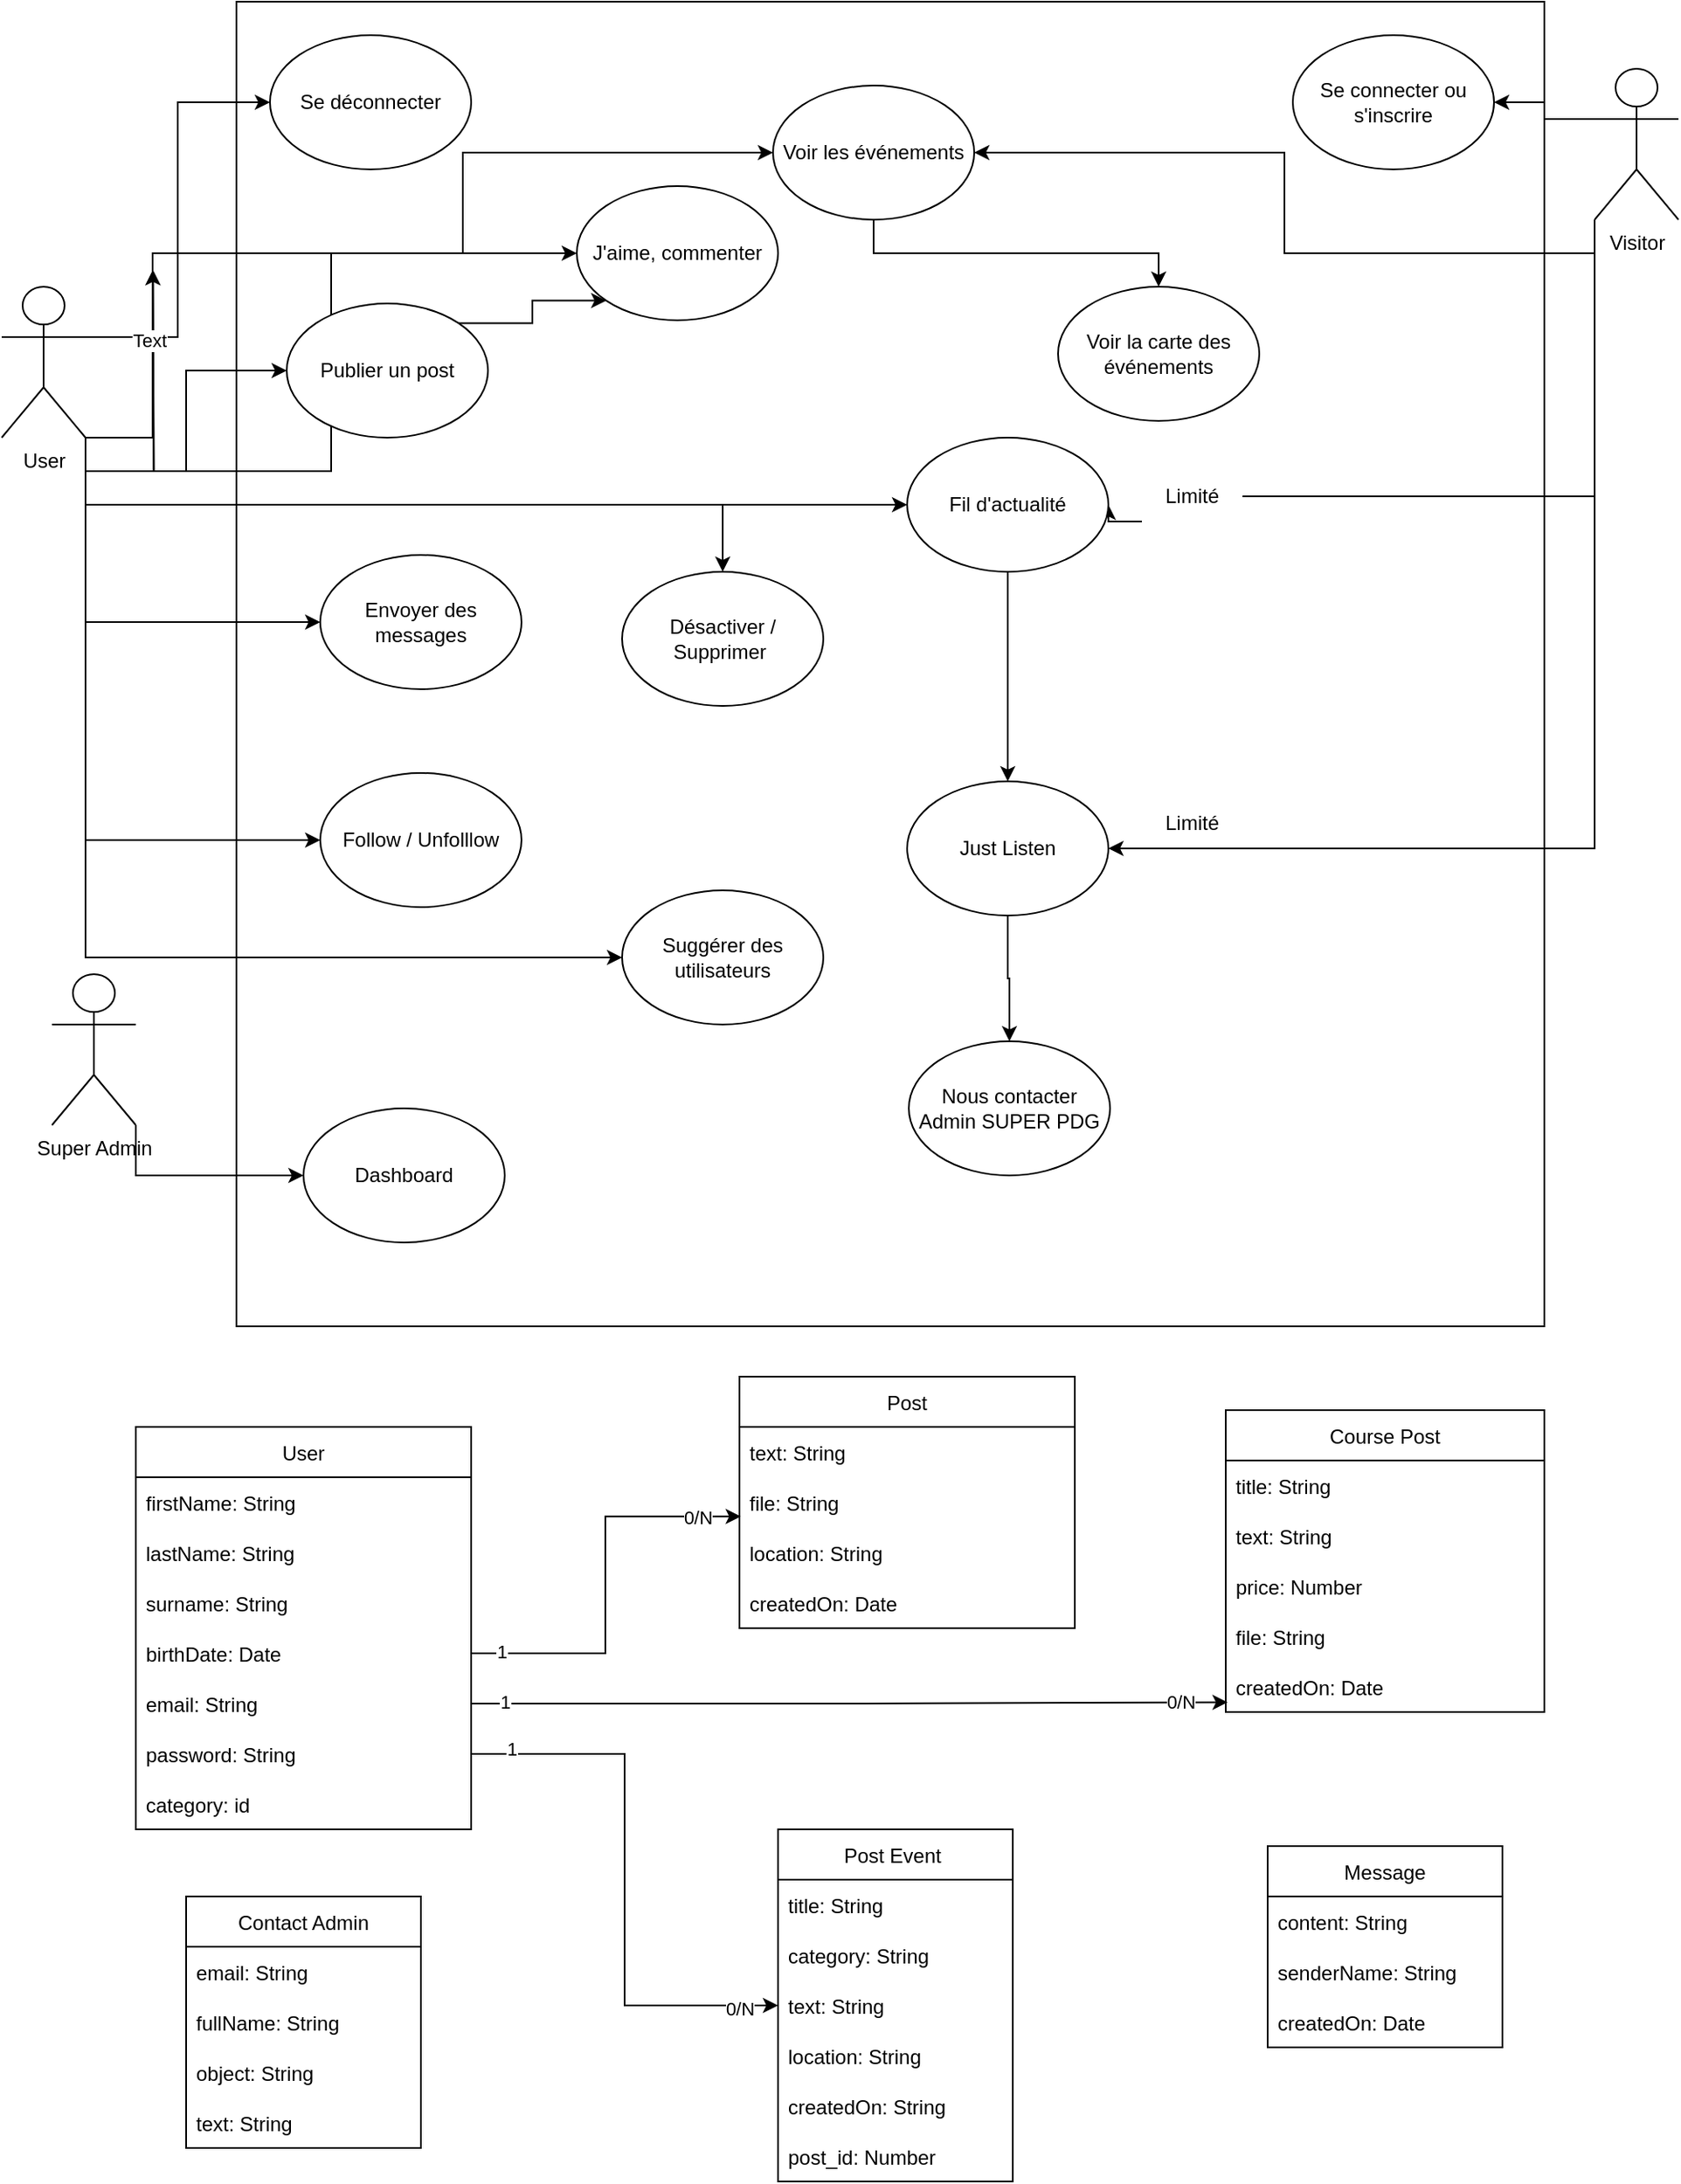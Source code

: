 <mxfile version="15.6.6" type="github">
  <diagram id="8-YyJWkjwbhw6azQE4Ks" name="Page-1">
    <mxGraphModel dx="1038" dy="579" grid="1" gridSize="10" guides="1" tooltips="1" connect="1" arrows="1" fold="1" page="1" pageScale="1" pageWidth="827" pageHeight="1169" math="0" shadow="0">
      <root>
        <mxCell id="0" />
        <mxCell id="1" parent="0" />
        <mxCell id="t8kMIJkYFqxzs-BZw5a5-2" value="" style="rounded=0;whiteSpace=wrap;html=1;fontColor=default;strokeColor=default;fillColor=default;" parent="1" vertex="1">
          <mxGeometry x="150" y="80" width="780" height="790" as="geometry" />
        </mxCell>
        <mxCell id="t8kMIJkYFqxzs-BZw5a5-18" style="edgeStyle=orthogonalEdgeStyle;rounded=0;orthogonalLoop=1;jettySize=auto;html=1;exitX=0;exitY=0.333;exitDx=0;exitDy=0;exitPerimeter=0;entryX=1;entryY=0.5;entryDx=0;entryDy=0;fontColor=default;" parent="1" source="t8kMIJkYFqxzs-BZw5a5-5" target="t8kMIJkYFqxzs-BZw5a5-14" edge="1">
          <mxGeometry relative="1" as="geometry" />
        </mxCell>
        <mxCell id="t8kMIJkYFqxzs-BZw5a5-23" style="edgeStyle=orthogonalEdgeStyle;rounded=0;orthogonalLoop=1;jettySize=auto;html=1;exitX=0;exitY=1;exitDx=0;exitDy=0;exitPerimeter=0;entryX=1;entryY=0.5;entryDx=0;entryDy=0;fontColor=default;" parent="1" source="t8kMIJkYFqxzs-BZw5a5-5" target="t8kMIJkYFqxzs-BZw5a5-21" edge="1">
          <mxGeometry relative="1" as="geometry" />
        </mxCell>
        <mxCell id="t8kMIJkYFqxzs-BZw5a5-37" style="edgeStyle=orthogonalEdgeStyle;rounded=0;orthogonalLoop=1;jettySize=auto;html=1;exitX=0;exitY=1;exitDx=0;exitDy=0;exitPerimeter=0;entryX=1;entryY=0.5;entryDx=0;entryDy=0;labelBackgroundColor=default;fontColor=default;strokeColor=default;startArrow=none;" parent="1" source="t8kMIJkYFqxzs-BZw5a5-39" target="t8kMIJkYFqxzs-BZw5a5-34" edge="1">
          <mxGeometry relative="1" as="geometry" />
        </mxCell>
        <mxCell id="t8kMIJkYFqxzs-BZw5a5-51" style="edgeStyle=orthogonalEdgeStyle;rounded=0;orthogonalLoop=1;jettySize=auto;html=1;exitX=0;exitY=1;exitDx=0;exitDy=0;exitPerimeter=0;entryX=1;entryY=0.5;entryDx=0;entryDy=0;labelBackgroundColor=default;fontColor=default;strokeColor=default;" parent="1" source="t8kMIJkYFqxzs-BZw5a5-5" target="t8kMIJkYFqxzs-BZw5a5-46" edge="1">
          <mxGeometry relative="1" as="geometry" />
        </mxCell>
        <mxCell id="t8kMIJkYFqxzs-BZw5a5-5" value="Visitor&lt;br&gt;" style="shape=umlActor;verticalLabelPosition=bottom;verticalAlign=top;html=1;outlineConnect=0;fontColor=default;strokeColor=default;fillColor=default;" parent="1" vertex="1">
          <mxGeometry x="960" y="120" width="50" height="90" as="geometry" />
        </mxCell>
        <mxCell id="t8kMIJkYFqxzs-BZw5a5-17" style="edgeStyle=orthogonalEdgeStyle;rounded=0;orthogonalLoop=1;jettySize=auto;html=1;exitX=1;exitY=0.333;exitDx=0;exitDy=0;exitPerimeter=0;entryX=0;entryY=0.5;entryDx=0;entryDy=0;fontColor=default;" parent="1" source="t8kMIJkYFqxzs-BZw5a5-6" target="t8kMIJkYFqxzs-BZw5a5-7" edge="1">
          <mxGeometry relative="1" as="geometry" />
        </mxCell>
        <mxCell id="t8kMIJkYFqxzs-BZw5a5-20" style="edgeStyle=orthogonalEdgeStyle;rounded=0;orthogonalLoop=1;jettySize=auto;html=1;exitX=1;exitY=1;exitDx=0;exitDy=0;exitPerimeter=0;entryX=0;entryY=0.5;entryDx=0;entryDy=0;fontColor=default;" parent="1" source="t8kMIJkYFqxzs-BZw5a5-6" target="t8kMIJkYFqxzs-BZw5a5-19" edge="1">
          <mxGeometry relative="1" as="geometry" />
        </mxCell>
        <mxCell id="t8kMIJkYFqxzs-BZw5a5-22" style="edgeStyle=orthogonalEdgeStyle;rounded=0;orthogonalLoop=1;jettySize=auto;html=1;exitX=1;exitY=1;exitDx=0;exitDy=0;exitPerimeter=0;fontColor=default;strokeColor=default;labelBackgroundColor=default;" parent="1" source="t8kMIJkYFqxzs-BZw5a5-6" target="t8kMIJkYFqxzs-BZw5a5-21" edge="1">
          <mxGeometry relative="1" as="geometry">
            <Array as="points">
              <mxPoint x="100" y="230" />
              <mxPoint x="285" y="230" />
              <mxPoint x="285" y="170" />
            </Array>
          </mxGeometry>
        </mxCell>
        <mxCell id="t8kMIJkYFqxzs-BZw5a5-25" style="edgeStyle=orthogonalEdgeStyle;rounded=0;orthogonalLoop=1;jettySize=auto;html=1;exitX=1;exitY=1;exitDx=0;exitDy=0;exitPerimeter=0;labelBackgroundColor=default;fontColor=default;strokeColor=default;" parent="1" source="t8kMIJkYFqxzs-BZw5a5-6" edge="1">
          <mxGeometry relative="1" as="geometry">
            <mxPoint x="100.176" y="240" as="targetPoint" />
          </mxGeometry>
        </mxCell>
        <mxCell id="t8kMIJkYFqxzs-BZw5a5-32" style="edgeStyle=orthogonalEdgeStyle;rounded=0;orthogonalLoop=1;jettySize=auto;html=1;exitX=1;exitY=1;exitDx=0;exitDy=0;exitPerimeter=0;entryX=0;entryY=0.5;entryDx=0;entryDy=0;labelBackgroundColor=default;fontColor=default;strokeColor=default;" parent="1" source="t8kMIJkYFqxzs-BZw5a5-6" target="t8kMIJkYFqxzs-BZw5a5-31" edge="1">
          <mxGeometry relative="1" as="geometry" />
        </mxCell>
        <mxCell id="t8kMIJkYFqxzs-BZw5a5-33" style="edgeStyle=orthogonalEdgeStyle;rounded=0;orthogonalLoop=1;jettySize=auto;html=1;exitX=1;exitY=1;exitDx=0;exitDy=0;exitPerimeter=0;labelBackgroundColor=default;fontColor=default;strokeColor=default;" parent="1" source="t8kMIJkYFqxzs-BZw5a5-6" target="t8kMIJkYFqxzs-BZw5a5-27" edge="1">
          <mxGeometry relative="1" as="geometry" />
        </mxCell>
        <mxCell id="t8kMIJkYFqxzs-BZw5a5-35" style="edgeStyle=orthogonalEdgeStyle;rounded=0;orthogonalLoop=1;jettySize=auto;html=1;exitX=1;exitY=1;exitDx=0;exitDy=0;exitPerimeter=0;labelBackgroundColor=default;fontColor=default;strokeColor=default;" parent="1" source="t8kMIJkYFqxzs-BZw5a5-6" edge="1">
          <mxGeometry relative="1" as="geometry">
            <mxPoint x="100.176" y="240" as="targetPoint" />
          </mxGeometry>
        </mxCell>
        <mxCell id="t8kMIJkYFqxzs-BZw5a5-49" value="Text" style="edgeLabel;html=1;align=center;verticalAlign=middle;resizable=0;points=[];fontColor=default;" parent="t8kMIJkYFqxzs-BZw5a5-35" vertex="1" connectable="0">
          <mxGeometry x="0.531" y="3" relative="1" as="geometry">
            <mxPoint as="offset" />
          </mxGeometry>
        </mxCell>
        <mxCell id="t8kMIJkYFqxzs-BZw5a5-38" style="edgeStyle=orthogonalEdgeStyle;rounded=0;orthogonalLoop=1;jettySize=auto;html=1;exitX=1;exitY=1;exitDx=0;exitDy=0;exitPerimeter=0;entryX=0;entryY=0.5;entryDx=0;entryDy=0;labelBackgroundColor=default;fontColor=default;strokeColor=default;" parent="1" source="t8kMIJkYFqxzs-BZw5a5-6" target="t8kMIJkYFqxzs-BZw5a5-34" edge="1">
          <mxGeometry relative="1" as="geometry" />
        </mxCell>
        <mxCell id="t8kMIJkYFqxzs-BZw5a5-48" style="edgeStyle=orthogonalEdgeStyle;rounded=0;orthogonalLoop=1;jettySize=auto;html=1;exitX=1;exitY=1;exitDx=0;exitDy=0;exitPerimeter=0;entryX=0;entryY=0.5;entryDx=0;entryDy=0;labelBackgroundColor=default;fontColor=default;strokeColor=default;" parent="1" source="t8kMIJkYFqxzs-BZw5a5-6" target="t8kMIJkYFqxzs-BZw5a5-43" edge="1">
          <mxGeometry relative="1" as="geometry" />
        </mxCell>
        <mxCell id="t8kMIJkYFqxzs-BZw5a5-54" style="edgeStyle=orthogonalEdgeStyle;rounded=0;orthogonalLoop=1;jettySize=auto;html=1;exitX=1;exitY=1;exitDx=0;exitDy=0;exitPerimeter=0;entryX=0.5;entryY=0;entryDx=0;entryDy=0;labelBackgroundColor=default;fontColor=default;strokeColor=default;" parent="1" source="t8kMIJkYFqxzs-BZw5a5-6" target="t8kMIJkYFqxzs-BZw5a5-45" edge="1">
          <mxGeometry relative="1" as="geometry" />
        </mxCell>
        <mxCell id="t8kMIJkYFqxzs-BZw5a5-55" style="edgeStyle=orthogonalEdgeStyle;rounded=0;orthogonalLoop=1;jettySize=auto;html=1;exitX=1;exitY=1;exitDx=0;exitDy=0;exitPerimeter=0;entryX=0;entryY=0.5;entryDx=0;entryDy=0;labelBackgroundColor=default;fontColor=default;strokeColor=default;" parent="1" source="t8kMIJkYFqxzs-BZw5a5-6" target="t8kMIJkYFqxzs-BZw5a5-47" edge="1">
          <mxGeometry relative="1" as="geometry" />
        </mxCell>
        <mxCell id="t8kMIJkYFqxzs-BZw5a5-6" value="User" style="shape=umlActor;verticalLabelPosition=bottom;verticalAlign=top;html=1;outlineConnect=0;fontColor=default;strokeColor=default;fillColor=default;" parent="1" vertex="1">
          <mxGeometry x="10" y="250" width="50" height="90" as="geometry" />
        </mxCell>
        <mxCell id="t8kMIJkYFqxzs-BZw5a5-7" value="Se déconnecter" style="ellipse;whiteSpace=wrap;html=1;fontColor=default;strokeColor=default;fillColor=default;" parent="1" vertex="1">
          <mxGeometry x="170" y="100" width="120" height="80" as="geometry" />
        </mxCell>
        <mxCell id="t8kMIJkYFqxzs-BZw5a5-53" style="edgeStyle=orthogonalEdgeStyle;rounded=0;orthogonalLoop=1;jettySize=auto;html=1;exitX=1;exitY=1;exitDx=0;exitDy=0;exitPerimeter=0;entryX=0;entryY=0.5;entryDx=0;entryDy=0;labelBackgroundColor=default;fontColor=default;strokeColor=default;" parent="1" source="t8kMIJkYFqxzs-BZw5a5-10" target="t8kMIJkYFqxzs-BZw5a5-41" edge="1">
          <mxGeometry relative="1" as="geometry" />
        </mxCell>
        <mxCell id="t8kMIJkYFqxzs-BZw5a5-10" value="Super Admin" style="shape=umlActor;verticalLabelPosition=bottom;verticalAlign=top;html=1;outlineConnect=0;fontColor=default;strokeColor=default;fillColor=default;" parent="1" vertex="1">
          <mxGeometry x="40" y="660" width="50" height="90" as="geometry" />
        </mxCell>
        <mxCell id="t8kMIJkYFqxzs-BZw5a5-14" value="Se connecter ou s&#39;inscrire" style="ellipse;whiteSpace=wrap;html=1;fontColor=default;strokeColor=default;fillColor=default;" parent="1" vertex="1">
          <mxGeometry x="780" y="100" width="120" height="80" as="geometry" />
        </mxCell>
        <mxCell id="t8kMIJkYFqxzs-BZw5a5-42" style="edgeStyle=orthogonalEdgeStyle;rounded=0;orthogonalLoop=1;jettySize=auto;html=1;exitX=1;exitY=0;exitDx=0;exitDy=0;entryX=0;entryY=1;entryDx=0;entryDy=0;labelBackgroundColor=default;fontColor=default;strokeColor=default;" parent="1" source="t8kMIJkYFqxzs-BZw5a5-19" target="t8kMIJkYFqxzs-BZw5a5-27" edge="1">
          <mxGeometry relative="1" as="geometry" />
        </mxCell>
        <mxCell id="t8kMIJkYFqxzs-BZw5a5-19" value="Publier un post" style="ellipse;whiteSpace=wrap;html=1;fontColor=default;strokeColor=default;fillColor=default;" parent="1" vertex="1">
          <mxGeometry x="180" y="260" width="120" height="80" as="geometry" />
        </mxCell>
        <mxCell id="t8kMIJkYFqxzs-BZw5a5-26" style="edgeStyle=orthogonalEdgeStyle;rounded=0;orthogonalLoop=1;jettySize=auto;html=1;exitX=0.5;exitY=1;exitDx=0;exitDy=0;entryX=0.5;entryY=0;entryDx=0;entryDy=0;labelBackgroundColor=default;fontColor=default;strokeColor=default;" parent="1" source="t8kMIJkYFqxzs-BZw5a5-21" target="t8kMIJkYFqxzs-BZw5a5-24" edge="1">
          <mxGeometry relative="1" as="geometry" />
        </mxCell>
        <mxCell id="t8kMIJkYFqxzs-BZw5a5-21" value="Voir les événements" style="ellipse;whiteSpace=wrap;html=1;fontColor=default;strokeColor=default;fillColor=default;" parent="1" vertex="1">
          <mxGeometry x="470" y="130" width="120" height="80" as="geometry" />
        </mxCell>
        <mxCell id="t8kMIJkYFqxzs-BZw5a5-24" value="Voir la carte des événements" style="ellipse;whiteSpace=wrap;html=1;fontColor=default;strokeColor=default;fillColor=default;" parent="1" vertex="1">
          <mxGeometry x="640" y="250" width="120" height="80" as="geometry" />
        </mxCell>
        <mxCell id="t8kMIJkYFqxzs-BZw5a5-27" value="J&#39;aime, commenter" style="ellipse;whiteSpace=wrap;html=1;fontColor=default;strokeColor=default;fillColor=default;" parent="1" vertex="1">
          <mxGeometry x="353" y="190" width="120" height="80" as="geometry" />
        </mxCell>
        <mxCell id="t8kMIJkYFqxzs-BZw5a5-31" value="Envoyer des messages" style="ellipse;whiteSpace=wrap;html=1;fontColor=default;strokeColor=default;fillColor=default;" parent="1" vertex="1">
          <mxGeometry x="200" y="410" width="120" height="80" as="geometry" />
        </mxCell>
        <mxCell id="t8kMIJkYFqxzs-BZw5a5-50" style="edgeStyle=orthogonalEdgeStyle;rounded=0;orthogonalLoop=1;jettySize=auto;html=1;exitX=0.5;exitY=1;exitDx=0;exitDy=0;entryX=0.5;entryY=0;entryDx=0;entryDy=0;labelBackgroundColor=default;fontColor=default;strokeColor=default;" parent="1" source="t8kMIJkYFqxzs-BZw5a5-34" target="t8kMIJkYFqxzs-BZw5a5-46" edge="1">
          <mxGeometry relative="1" as="geometry" />
        </mxCell>
        <mxCell id="t8kMIJkYFqxzs-BZw5a5-34" value="Fil d&#39;actualité" style="ellipse;whiteSpace=wrap;html=1;fontColor=default;strokeColor=default;fillColor=default;" parent="1" vertex="1">
          <mxGeometry x="550" y="340" width="120" height="80" as="geometry" />
        </mxCell>
        <mxCell id="t8kMIJkYFqxzs-BZw5a5-39" value="Limité" style="text;html=1;strokeColor=none;fillColor=none;align=center;verticalAlign=middle;whiteSpace=wrap;rounded=0;fontColor=default;" parent="1" vertex="1">
          <mxGeometry x="690" y="360" width="60" height="30" as="geometry" />
        </mxCell>
        <mxCell id="t8kMIJkYFqxzs-BZw5a5-40" value="" style="edgeStyle=orthogonalEdgeStyle;rounded=0;orthogonalLoop=1;jettySize=auto;html=1;exitX=0;exitY=1;exitDx=0;exitDy=0;exitPerimeter=0;entryX=1;entryY=0.5;entryDx=0;entryDy=0;labelBackgroundColor=default;fontColor=default;strokeColor=default;endArrow=none;" parent="1" source="t8kMIJkYFqxzs-BZw5a5-5" target="t8kMIJkYFqxzs-BZw5a5-39" edge="1">
          <mxGeometry relative="1" as="geometry">
            <mxPoint x="960" y="210" as="sourcePoint" />
            <mxPoint x="590" y="380" as="targetPoint" />
          </mxGeometry>
        </mxCell>
        <mxCell id="t8kMIJkYFqxzs-BZw5a5-41" value="Dashboard" style="ellipse;whiteSpace=wrap;html=1;fontColor=default;strokeColor=default;fillColor=default;" parent="1" vertex="1">
          <mxGeometry x="190" y="740" width="120" height="80" as="geometry" />
        </mxCell>
        <mxCell id="t8kMIJkYFqxzs-BZw5a5-43" value="Follow / Unfolllow" style="ellipse;whiteSpace=wrap;html=1;fontColor=default;strokeColor=default;fillColor=default;" parent="1" vertex="1">
          <mxGeometry x="200" y="540" width="120" height="80" as="geometry" />
        </mxCell>
        <mxCell id="t8kMIJkYFqxzs-BZw5a5-45" value="Désactiver / Supprimer&amp;nbsp;" style="ellipse;whiteSpace=wrap;html=1;fontColor=default;strokeColor=default;fillColor=default;" parent="1" vertex="1">
          <mxGeometry x="380" y="420" width="120" height="80" as="geometry" />
        </mxCell>
        <mxCell id="t8kMIJkYFqxzs-BZw5a5-57" style="edgeStyle=orthogonalEdgeStyle;rounded=0;orthogonalLoop=1;jettySize=auto;html=1;exitX=0.5;exitY=1;exitDx=0;exitDy=0;entryX=0.5;entryY=0;entryDx=0;entryDy=0;labelBackgroundColor=default;fontColor=default;strokeColor=default;" parent="1" source="t8kMIJkYFqxzs-BZw5a5-46" target="t8kMIJkYFqxzs-BZw5a5-56" edge="1">
          <mxGeometry relative="1" as="geometry" />
        </mxCell>
        <mxCell id="t8kMIJkYFqxzs-BZw5a5-46" value="Just Listen" style="ellipse;whiteSpace=wrap;html=1;fontColor=default;strokeColor=default;fillColor=default;" parent="1" vertex="1">
          <mxGeometry x="550" y="545" width="120" height="80" as="geometry" />
        </mxCell>
        <mxCell id="t8kMIJkYFqxzs-BZw5a5-47" value="Suggérer des utilisateurs" style="ellipse;whiteSpace=wrap;html=1;fontColor=default;strokeColor=default;fillColor=default;" parent="1" vertex="1">
          <mxGeometry x="380" y="610" width="120" height="80" as="geometry" />
        </mxCell>
        <mxCell id="t8kMIJkYFqxzs-BZw5a5-52" value="Limité" style="text;html=1;strokeColor=none;fillColor=none;align=center;verticalAlign=middle;whiteSpace=wrap;rounded=0;fontColor=default;" parent="1" vertex="1">
          <mxGeometry x="690" y="555" width="60" height="30" as="geometry" />
        </mxCell>
        <mxCell id="t8kMIJkYFqxzs-BZw5a5-56" value="Nous contacter&lt;br&gt;Admin SUPER PDG" style="ellipse;whiteSpace=wrap;html=1;fontColor=default;strokeColor=default;fillColor=default;" parent="1" vertex="1">
          <mxGeometry x="551" y="700" width="120" height="80" as="geometry" />
        </mxCell>
        <mxCell id="80sguaFrlqIsxUJohQp9-3" value="User" style="swimlane;fontStyle=0;childLayout=stackLayout;horizontal=1;startSize=30;horizontalStack=0;resizeParent=1;resizeParentMax=0;resizeLast=0;collapsible=1;marginBottom=0;fontColor=default;strokeColor=default;fillColor=default;" vertex="1" parent="1">
          <mxGeometry x="90" y="930" width="200" height="240" as="geometry" />
        </mxCell>
        <mxCell id="80sguaFrlqIsxUJohQp9-4" value="firstName: String " style="text;strokeColor=none;fillColor=none;align=left;verticalAlign=middle;spacingLeft=4;spacingRight=4;overflow=hidden;points=[[0,0.5],[1,0.5]];portConstraint=eastwest;rotatable=0;fontColor=default;" vertex="1" parent="80sguaFrlqIsxUJohQp9-3">
          <mxGeometry y="30" width="200" height="30" as="geometry" />
        </mxCell>
        <mxCell id="80sguaFrlqIsxUJohQp9-5" value="lastName: String" style="text;strokeColor=none;fillColor=none;align=left;verticalAlign=middle;spacingLeft=4;spacingRight=4;overflow=hidden;points=[[0,0.5],[1,0.5]];portConstraint=eastwest;rotatable=0;fontColor=default;" vertex="1" parent="80sguaFrlqIsxUJohQp9-3">
          <mxGeometry y="60" width="200" height="30" as="geometry" />
        </mxCell>
        <mxCell id="80sguaFrlqIsxUJohQp9-6" value="surname: String" style="text;strokeColor=none;fillColor=none;align=left;verticalAlign=middle;spacingLeft=4;spacingRight=4;overflow=hidden;points=[[0,0.5],[1,0.5]];portConstraint=eastwest;rotatable=0;fontColor=default;" vertex="1" parent="80sguaFrlqIsxUJohQp9-3">
          <mxGeometry y="90" width="200" height="30" as="geometry" />
        </mxCell>
        <mxCell id="80sguaFrlqIsxUJohQp9-7" value="birthDate: Date" style="text;strokeColor=none;fillColor=none;align=left;verticalAlign=middle;spacingLeft=4;spacingRight=4;overflow=hidden;points=[[0,0.5],[1,0.5]];portConstraint=eastwest;rotatable=0;fontColor=default;" vertex="1" parent="80sguaFrlqIsxUJohQp9-3">
          <mxGeometry y="120" width="200" height="30" as="geometry" />
        </mxCell>
        <mxCell id="80sguaFrlqIsxUJohQp9-8" value="email: String" style="text;strokeColor=none;fillColor=none;align=left;verticalAlign=middle;spacingLeft=4;spacingRight=4;overflow=hidden;points=[[0,0.5],[1,0.5]];portConstraint=eastwest;rotatable=0;fontColor=default;" vertex="1" parent="80sguaFrlqIsxUJohQp9-3">
          <mxGeometry y="150" width="200" height="30" as="geometry" />
        </mxCell>
        <mxCell id="80sguaFrlqIsxUJohQp9-9" value="password: String" style="text;strokeColor=none;fillColor=none;align=left;verticalAlign=middle;spacingLeft=4;spacingRight=4;overflow=hidden;points=[[0,0.5],[1,0.5]];portConstraint=eastwest;rotatable=0;fontColor=default;" vertex="1" parent="80sguaFrlqIsxUJohQp9-3">
          <mxGeometry y="180" width="200" height="30" as="geometry" />
        </mxCell>
        <mxCell id="80sguaFrlqIsxUJohQp9-21" value="category: id" style="text;strokeColor=none;fillColor=none;align=left;verticalAlign=middle;spacingLeft=4;spacingRight=4;overflow=hidden;points=[[0,0.5],[1,0.5]];portConstraint=eastwest;rotatable=0;fontColor=default;" vertex="1" parent="80sguaFrlqIsxUJohQp9-3">
          <mxGeometry y="210" width="200" height="30" as="geometry" />
        </mxCell>
        <mxCell id="80sguaFrlqIsxUJohQp9-10" value="Post" style="swimlane;fontStyle=0;childLayout=stackLayout;horizontal=1;startSize=30;horizontalStack=0;resizeParent=1;resizeParentMax=0;resizeLast=0;collapsible=1;marginBottom=0;fontColor=default;strokeColor=default;fillColor=default;" vertex="1" parent="1">
          <mxGeometry x="450" y="900" width="200" height="150" as="geometry" />
        </mxCell>
        <mxCell id="80sguaFrlqIsxUJohQp9-12" value="text: String" style="text;strokeColor=none;fillColor=none;align=left;verticalAlign=middle;spacingLeft=4;spacingRight=4;overflow=hidden;points=[[0,0.5],[1,0.5]];portConstraint=eastwest;rotatable=0;fontColor=default;" vertex="1" parent="80sguaFrlqIsxUJohQp9-10">
          <mxGeometry y="30" width="200" height="30" as="geometry" />
        </mxCell>
        <mxCell id="80sguaFrlqIsxUJohQp9-13" value="file: String" style="text;strokeColor=none;fillColor=none;align=left;verticalAlign=middle;spacingLeft=4;spacingRight=4;overflow=hidden;points=[[0,0.5],[1,0.5]];portConstraint=eastwest;rotatable=0;fontColor=default;" vertex="1" parent="80sguaFrlqIsxUJohQp9-10">
          <mxGeometry y="60" width="200" height="30" as="geometry" />
        </mxCell>
        <mxCell id="80sguaFrlqIsxUJohQp9-26" value="location: String" style="text;strokeColor=none;fillColor=none;align=left;verticalAlign=middle;spacingLeft=4;spacingRight=4;overflow=hidden;points=[[0,0.5],[1,0.5]];portConstraint=eastwest;rotatable=0;fontColor=default;" vertex="1" parent="80sguaFrlqIsxUJohQp9-10">
          <mxGeometry y="90" width="200" height="30" as="geometry" />
        </mxCell>
        <mxCell id="80sguaFrlqIsxUJohQp9-27" value="createdOn: Date" style="text;strokeColor=none;fillColor=none;align=left;verticalAlign=middle;spacingLeft=4;spacingRight=4;overflow=hidden;points=[[0,0.5],[1,0.5]];portConstraint=eastwest;rotatable=0;fontColor=default;" vertex="1" parent="80sguaFrlqIsxUJohQp9-10">
          <mxGeometry y="120" width="200" height="30" as="geometry" />
        </mxCell>
        <mxCell id="80sguaFrlqIsxUJohQp9-16" value="Course Post" style="swimlane;fontStyle=0;childLayout=stackLayout;horizontal=1;startSize=30;horizontalStack=0;resizeParent=1;resizeParentMax=0;resizeLast=0;collapsible=1;marginBottom=0;fontColor=default;strokeColor=default;fillColor=default;" vertex="1" parent="1">
          <mxGeometry x="740" y="920" width="190" height="180" as="geometry" />
        </mxCell>
        <mxCell id="80sguaFrlqIsxUJohQp9-17" value="title: String" style="text;strokeColor=none;fillColor=none;align=left;verticalAlign=middle;spacingLeft=4;spacingRight=4;overflow=hidden;points=[[0,0.5],[1,0.5]];portConstraint=eastwest;rotatable=0;fontColor=default;" vertex="1" parent="80sguaFrlqIsxUJohQp9-16">
          <mxGeometry y="30" width="190" height="30" as="geometry" />
        </mxCell>
        <mxCell id="80sguaFrlqIsxUJohQp9-18" value="text: String" style="text;strokeColor=none;fillColor=none;align=left;verticalAlign=middle;spacingLeft=4;spacingRight=4;overflow=hidden;points=[[0,0.5],[1,0.5]];portConstraint=eastwest;rotatable=0;fontColor=default;" vertex="1" parent="80sguaFrlqIsxUJohQp9-16">
          <mxGeometry y="60" width="190" height="30" as="geometry" />
        </mxCell>
        <mxCell id="80sguaFrlqIsxUJohQp9-19" value="price: Number" style="text;strokeColor=none;fillColor=none;align=left;verticalAlign=middle;spacingLeft=4;spacingRight=4;overflow=hidden;points=[[0,0.5],[1,0.5]];portConstraint=eastwest;rotatable=0;fontColor=default;" vertex="1" parent="80sguaFrlqIsxUJohQp9-16">
          <mxGeometry y="90" width="190" height="30" as="geometry" />
        </mxCell>
        <mxCell id="80sguaFrlqIsxUJohQp9-20" value="file: String" style="text;strokeColor=none;fillColor=none;align=left;verticalAlign=middle;spacingLeft=4;spacingRight=4;overflow=hidden;points=[[0,0.5],[1,0.5]];portConstraint=eastwest;rotatable=0;fontColor=default;" vertex="1" parent="80sguaFrlqIsxUJohQp9-16">
          <mxGeometry y="120" width="190" height="30" as="geometry" />
        </mxCell>
        <mxCell id="80sguaFrlqIsxUJohQp9-28" value="createdOn: Date" style="text;strokeColor=none;fillColor=none;align=left;verticalAlign=middle;spacingLeft=4;spacingRight=4;overflow=hidden;points=[[0,0.5],[1,0.5]];portConstraint=eastwest;rotatable=0;fontColor=default;" vertex="1" parent="80sguaFrlqIsxUJohQp9-16">
          <mxGeometry y="150" width="190" height="30" as="geometry" />
        </mxCell>
        <mxCell id="80sguaFrlqIsxUJohQp9-22" value="Message" style="swimlane;fontStyle=0;childLayout=stackLayout;horizontal=1;startSize=30;horizontalStack=0;resizeParent=1;resizeParentMax=0;resizeLast=0;collapsible=1;marginBottom=0;fontColor=default;strokeColor=default;fillColor=default;" vertex="1" parent="1">
          <mxGeometry x="765" y="1180" width="140" height="120" as="geometry" />
        </mxCell>
        <mxCell id="80sguaFrlqIsxUJohQp9-23" value="content: String" style="text;strokeColor=none;fillColor=none;align=left;verticalAlign=middle;spacingLeft=4;spacingRight=4;overflow=hidden;points=[[0,0.5],[1,0.5]];portConstraint=eastwest;rotatable=0;fontColor=default;" vertex="1" parent="80sguaFrlqIsxUJohQp9-22">
          <mxGeometry y="30" width="140" height="30" as="geometry" />
        </mxCell>
        <mxCell id="80sguaFrlqIsxUJohQp9-24" value="senderName: String" style="text;strokeColor=none;fillColor=none;align=left;verticalAlign=middle;spacingLeft=4;spacingRight=4;overflow=hidden;points=[[0,0.5],[1,0.5]];portConstraint=eastwest;rotatable=0;fontColor=default;" vertex="1" parent="80sguaFrlqIsxUJohQp9-22">
          <mxGeometry y="60" width="140" height="30" as="geometry" />
        </mxCell>
        <mxCell id="80sguaFrlqIsxUJohQp9-25" value="createdOn: Date" style="text;strokeColor=none;fillColor=none;align=left;verticalAlign=middle;spacingLeft=4;spacingRight=4;overflow=hidden;points=[[0,0.5],[1,0.5]];portConstraint=eastwest;rotatable=0;fontColor=default;" vertex="1" parent="80sguaFrlqIsxUJohQp9-22">
          <mxGeometry y="90" width="140" height="30" as="geometry" />
        </mxCell>
        <mxCell id="80sguaFrlqIsxUJohQp9-29" value="Contact Admin" style="swimlane;fontStyle=0;childLayout=stackLayout;horizontal=1;startSize=30;horizontalStack=0;resizeParent=1;resizeParentMax=0;resizeLast=0;collapsible=1;marginBottom=0;fontColor=default;strokeColor=default;fillColor=default;" vertex="1" parent="1">
          <mxGeometry x="120" y="1210" width="140" height="150" as="geometry" />
        </mxCell>
        <mxCell id="80sguaFrlqIsxUJohQp9-30" value="email: String" style="text;strokeColor=none;fillColor=none;align=left;verticalAlign=middle;spacingLeft=4;spacingRight=4;overflow=hidden;points=[[0,0.5],[1,0.5]];portConstraint=eastwest;rotatable=0;fontColor=default;" vertex="1" parent="80sguaFrlqIsxUJohQp9-29">
          <mxGeometry y="30" width="140" height="30" as="geometry" />
        </mxCell>
        <mxCell id="80sguaFrlqIsxUJohQp9-31" value="fullName: String" style="text;strokeColor=none;fillColor=none;align=left;verticalAlign=middle;spacingLeft=4;spacingRight=4;overflow=hidden;points=[[0,0.5],[1,0.5]];portConstraint=eastwest;rotatable=0;fontColor=default;" vertex="1" parent="80sguaFrlqIsxUJohQp9-29">
          <mxGeometry y="60" width="140" height="30" as="geometry" />
        </mxCell>
        <mxCell id="80sguaFrlqIsxUJohQp9-33" value="object: String" style="text;strokeColor=none;fillColor=none;align=left;verticalAlign=middle;spacingLeft=4;spacingRight=4;overflow=hidden;points=[[0,0.5],[1,0.5]];portConstraint=eastwest;rotatable=0;fontColor=default;" vertex="1" parent="80sguaFrlqIsxUJohQp9-29">
          <mxGeometry y="90" width="140" height="30" as="geometry" />
        </mxCell>
        <mxCell id="80sguaFrlqIsxUJohQp9-32" value="text: String" style="text;strokeColor=none;fillColor=none;align=left;verticalAlign=middle;spacingLeft=4;spacingRight=4;overflow=hidden;points=[[0,0.5],[1,0.5]];portConstraint=eastwest;rotatable=0;fontColor=default;" vertex="1" parent="80sguaFrlqIsxUJohQp9-29">
          <mxGeometry y="120" width="140" height="30" as="geometry" />
        </mxCell>
        <mxCell id="80sguaFrlqIsxUJohQp9-34" value="Post Event " style="swimlane;fontStyle=0;childLayout=stackLayout;horizontal=1;startSize=30;horizontalStack=0;resizeParent=1;resizeParentMax=0;resizeLast=0;collapsible=1;marginBottom=0;fontColor=default;strokeColor=default;fillColor=default;" vertex="1" parent="1">
          <mxGeometry x="473" y="1170" width="140" height="210" as="geometry" />
        </mxCell>
        <mxCell id="80sguaFrlqIsxUJohQp9-35" value="title: String" style="text;strokeColor=none;fillColor=none;align=left;verticalAlign=middle;spacingLeft=4;spacingRight=4;overflow=hidden;points=[[0,0.5],[1,0.5]];portConstraint=eastwest;rotatable=0;fontColor=default;" vertex="1" parent="80sguaFrlqIsxUJohQp9-34">
          <mxGeometry y="30" width="140" height="30" as="geometry" />
        </mxCell>
        <mxCell id="80sguaFrlqIsxUJohQp9-36" value="category: String" style="text;strokeColor=none;fillColor=none;align=left;verticalAlign=middle;spacingLeft=4;spacingRight=4;overflow=hidden;points=[[0,0.5],[1,0.5]];portConstraint=eastwest;rotatable=0;fontColor=default;" vertex="1" parent="80sguaFrlqIsxUJohQp9-34">
          <mxGeometry y="60" width="140" height="30" as="geometry" />
        </mxCell>
        <mxCell id="80sguaFrlqIsxUJohQp9-37" value="text: String" style="text;strokeColor=none;fillColor=none;align=left;verticalAlign=middle;spacingLeft=4;spacingRight=4;overflow=hidden;points=[[0,0.5],[1,0.5]];portConstraint=eastwest;rotatable=0;fontColor=default;" vertex="1" parent="80sguaFrlqIsxUJohQp9-34">
          <mxGeometry y="90" width="140" height="30" as="geometry" />
        </mxCell>
        <mxCell id="80sguaFrlqIsxUJohQp9-38" value="location: String" style="text;strokeColor=none;fillColor=none;align=left;verticalAlign=middle;spacingLeft=4;spacingRight=4;overflow=hidden;points=[[0,0.5],[1,0.5]];portConstraint=eastwest;rotatable=0;fontColor=default;" vertex="1" parent="80sguaFrlqIsxUJohQp9-34">
          <mxGeometry y="120" width="140" height="30" as="geometry" />
        </mxCell>
        <mxCell id="80sguaFrlqIsxUJohQp9-39" value="createdOn: String" style="text;strokeColor=none;fillColor=none;align=left;verticalAlign=middle;spacingLeft=4;spacingRight=4;overflow=hidden;points=[[0,0.5],[1,0.5]];portConstraint=eastwest;rotatable=0;fontColor=default;" vertex="1" parent="80sguaFrlqIsxUJohQp9-34">
          <mxGeometry y="150" width="140" height="30" as="geometry" />
        </mxCell>
        <mxCell id="80sguaFrlqIsxUJohQp9-51" value="post_id: Number" style="text;strokeColor=none;fillColor=none;align=left;verticalAlign=middle;spacingLeft=4;spacingRight=4;overflow=hidden;points=[[0,0.5],[1,0.5]];portConstraint=eastwest;rotatable=0;fontColor=default;" vertex="1" parent="80sguaFrlqIsxUJohQp9-34">
          <mxGeometry y="180" width="140" height="30" as="geometry" />
        </mxCell>
        <mxCell id="80sguaFrlqIsxUJohQp9-41" style="edgeStyle=orthogonalEdgeStyle;rounded=0;orthogonalLoop=1;jettySize=auto;html=1;exitX=1;exitY=0.5;exitDx=0;exitDy=0;entryX=0.004;entryY=0.78;entryDx=0;entryDy=0;entryPerimeter=0;labelBackgroundColor=default;fontColor=default;strokeColor=default;" edge="1" parent="1" source="80sguaFrlqIsxUJohQp9-7" target="80sguaFrlqIsxUJohQp9-13">
          <mxGeometry relative="1" as="geometry" />
        </mxCell>
        <mxCell id="80sguaFrlqIsxUJohQp9-42" value="1" style="edgeLabel;html=1;align=center;verticalAlign=middle;resizable=0;points=[];fontColor=default;" vertex="1" connectable="0" parent="80sguaFrlqIsxUJohQp9-41">
          <mxGeometry x="-0.857" y="1" relative="1" as="geometry">
            <mxPoint as="offset" />
          </mxGeometry>
        </mxCell>
        <mxCell id="80sguaFrlqIsxUJohQp9-43" value="0/N" style="edgeLabel;html=1;align=center;verticalAlign=middle;resizable=0;points=[];fontColor=default;" vertex="1" connectable="0" parent="80sguaFrlqIsxUJohQp9-41">
          <mxGeometry x="0.787" relative="1" as="geometry">
            <mxPoint as="offset" />
          </mxGeometry>
        </mxCell>
        <mxCell id="80sguaFrlqIsxUJohQp9-44" style="edgeStyle=orthogonalEdgeStyle;rounded=0;orthogonalLoop=1;jettySize=auto;html=1;exitX=1;exitY=0.5;exitDx=0;exitDy=0;entryX=0;entryY=0.5;entryDx=0;entryDy=0;labelBackgroundColor=default;fontColor=default;strokeColor=default;" edge="1" parent="1" source="80sguaFrlqIsxUJohQp9-9" target="80sguaFrlqIsxUJohQp9-37">
          <mxGeometry relative="1" as="geometry" />
        </mxCell>
        <mxCell id="80sguaFrlqIsxUJohQp9-47" value="1" style="edgeLabel;html=1;align=center;verticalAlign=middle;resizable=0;points=[];fontColor=default;" vertex="1" connectable="0" parent="80sguaFrlqIsxUJohQp9-44">
          <mxGeometry x="-0.855" y="3" relative="1" as="geometry">
            <mxPoint as="offset" />
          </mxGeometry>
        </mxCell>
        <mxCell id="80sguaFrlqIsxUJohQp9-49" value="0/N" style="edgeLabel;html=1;align=center;verticalAlign=middle;resizable=0;points=[];fontColor=default;" vertex="1" connectable="0" parent="80sguaFrlqIsxUJohQp9-44">
          <mxGeometry x="0.863" y="-2" relative="1" as="geometry">
            <mxPoint as="offset" />
          </mxGeometry>
        </mxCell>
        <mxCell id="80sguaFrlqIsxUJohQp9-45" style="edgeStyle=orthogonalEdgeStyle;rounded=0;orthogonalLoop=1;jettySize=auto;html=1;exitX=1;exitY=0.5;exitDx=0;exitDy=0;entryX=0.006;entryY=0.807;entryDx=0;entryDy=0;entryPerimeter=0;labelBackgroundColor=default;fontColor=default;strokeColor=default;" edge="1" parent="1" source="80sguaFrlqIsxUJohQp9-8" target="80sguaFrlqIsxUJohQp9-28">
          <mxGeometry relative="1" as="geometry" />
        </mxCell>
        <mxCell id="80sguaFrlqIsxUJohQp9-46" value="1" style="edgeLabel;html=1;align=center;verticalAlign=middle;resizable=0;points=[];fontColor=default;" vertex="1" connectable="0" parent="80sguaFrlqIsxUJohQp9-45">
          <mxGeometry x="-0.911" y="1" relative="1" as="geometry">
            <mxPoint as="offset" />
          </mxGeometry>
        </mxCell>
        <mxCell id="80sguaFrlqIsxUJohQp9-48" value="0/N" style="edgeLabel;html=1;align=center;verticalAlign=middle;resizable=0;points=[];fontColor=default;" vertex="1" connectable="0" parent="80sguaFrlqIsxUJohQp9-45">
          <mxGeometry x="0.876" relative="1" as="geometry">
            <mxPoint as="offset" />
          </mxGeometry>
        </mxCell>
      </root>
    </mxGraphModel>
  </diagram>
</mxfile>
